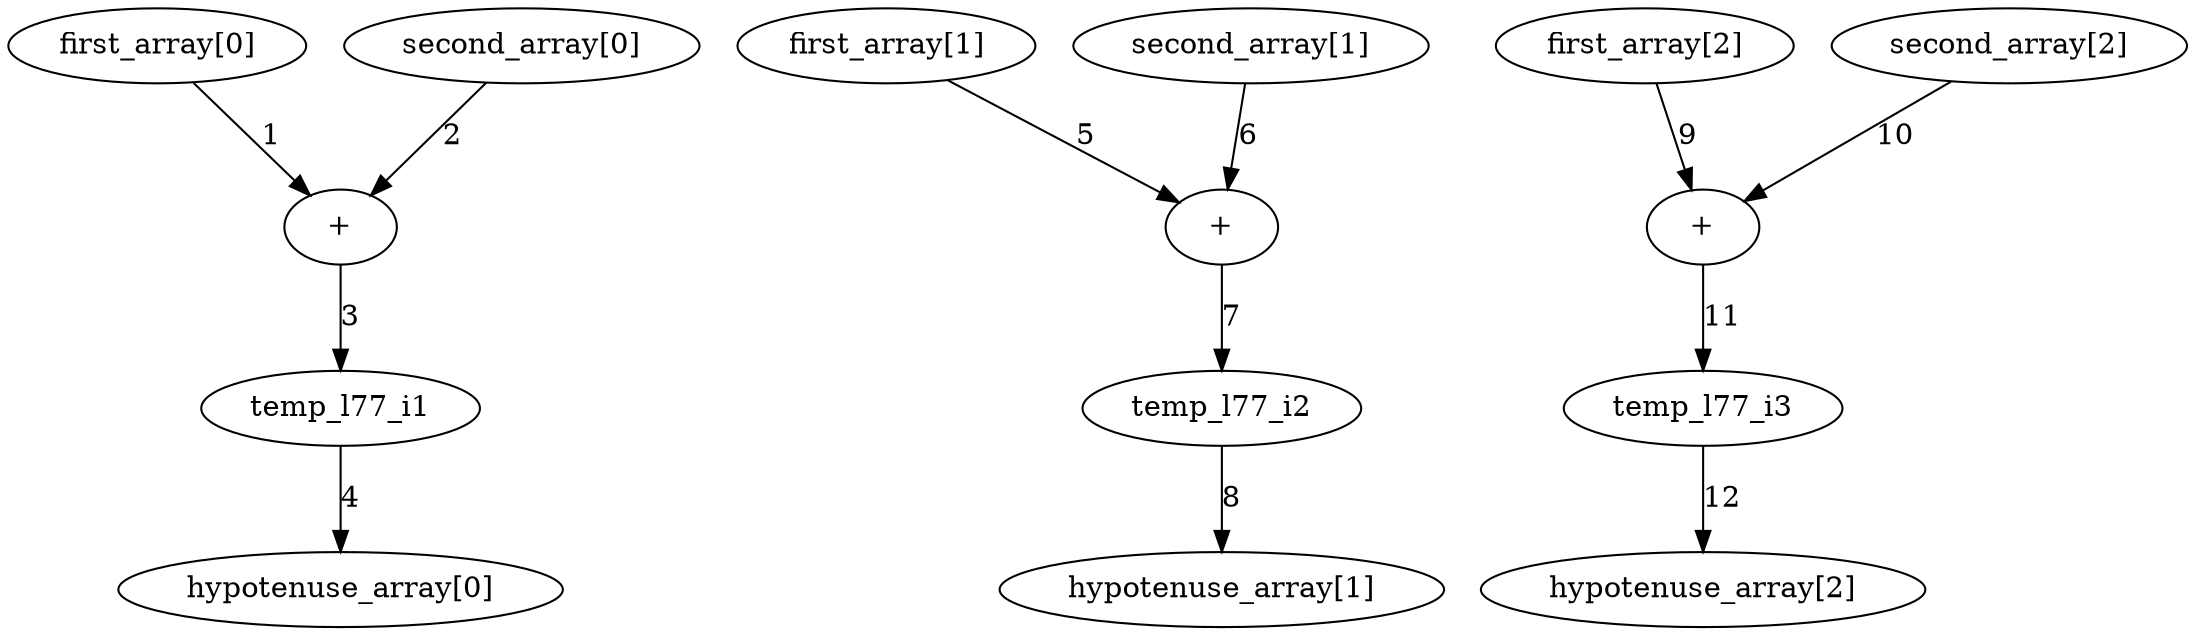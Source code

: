 Digraph G{
"first_array[0]_1_l" [label="first_array[0]", att1=var, att2=inte, att3=float ];
"second_array[0]_1_l" [label="second_array[0]", att1=var, att2=inte, att3=float ];
"first_array[1]_1_l" [label="first_array[1]", att1=var, att2=inte, att3=float ];
"second_array[1]_1_l" [label="second_array[1]", att1=var, att2=inte, att3=float ];
"first_array[2]_1_l" [label="first_array[2]", att1=var, att2=inte, att3=float ];
"second_array[2]_1_l" [label="second_array[2]", att1=var, att2=inte, att3=float ];
op1 [label="+", att1=op];
temp1 [label="temp_l77_i1", att1=var, att2=loc, att3=float ];
"first_array[0]_1_l"->op1 [label="1", ord="1", pos="l", mod="square("];
"second_array[0]_1_l"->op1 [label="2", ord="2", pos="r", mod="square("];
op1->temp1 [label="3", ord="3"];
"hypotenuse_array[0]_1" [label="hypotenuse_array[0]", att1=var, att2=inte, att3=float ];
temp1->"hypotenuse_array[0]_1" [label="4", ord="2", mod="sqrt("];
op2 [label="+", att1=op];
temp2 [label="temp_l77_i2", att1=var, att2=loc, att3=float ];
"first_array[1]_1_l"->op2 [label="5", ord="5", pos="l", mod="square("];
"second_array[1]_1_l"->op2 [label="6", ord="6", pos="r", mod="square("];
op2->temp2 [label="7", ord="7"];
"hypotenuse_array[1]_1" [label="hypotenuse_array[1]", att1=var, att2=inte, att3=float ];
temp2->"hypotenuse_array[1]_1" [label="8", ord="6", mod="sqrt("];
op3 [label="+", att1=op];
temp3 [label="temp_l77_i3", att1=var, att2=loc, att3=float ];
"first_array[2]_1_l"->op3 [label="9", ord="9", pos="l", mod="square("];
"second_array[2]_1_l"->op3 [label="10", ord="10", pos="r", mod="square("];
op3->temp3 [label="11", ord="11"];
"hypotenuse_array[2]_1" [label="hypotenuse_array[2]", att1=var, att2=inte, att3=float ];
temp3->"hypotenuse_array[2]_1" [label="12", ord="10", mod="sqrt("];
}
